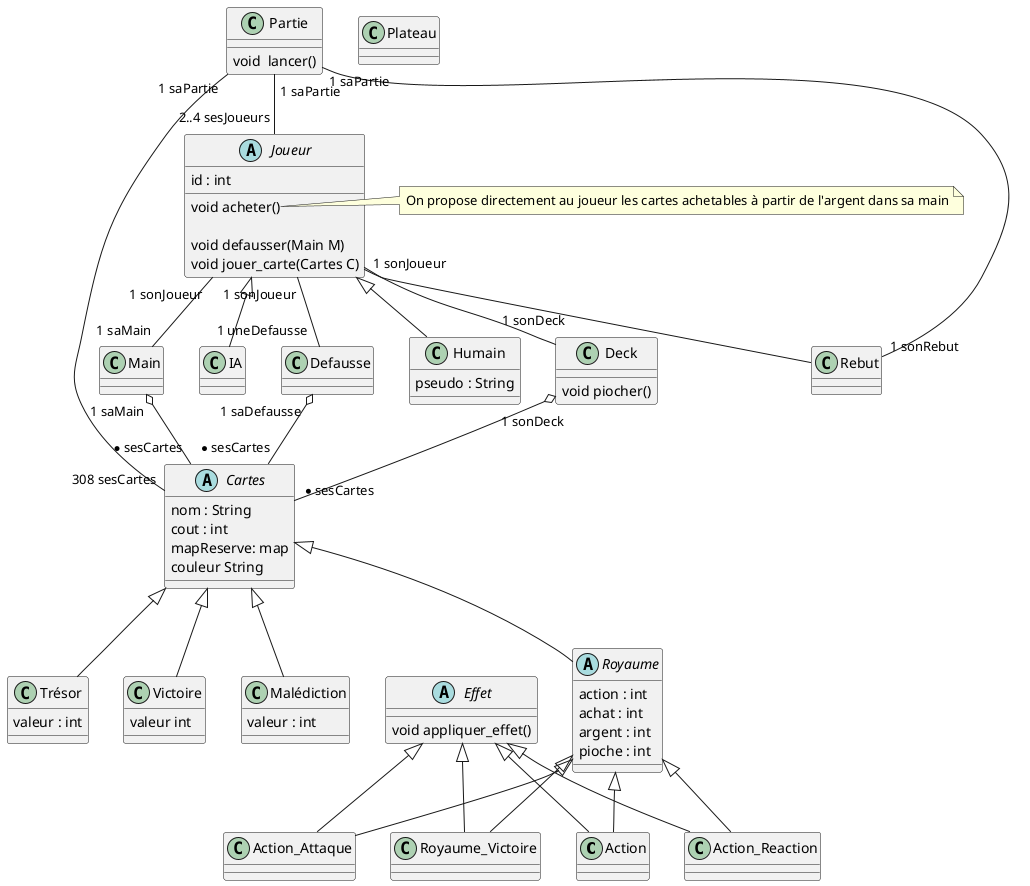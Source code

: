 @startuml Dominion 

Class Action 
Class Action_Reaction
Class Action_Attaque
abstract class Cartes {

    nom : String
    cout : int
    mapReserve: map
    couleur String

}
Class Defausse{
}
Class Deck{
     
    void piocher()
}
abstract class Effet{ 

    void appliquer_effet()
}
class IA
class Humain{

    pseudo : String 
    
}
abstract class Joueur {
    
    id : int
    void acheter()
    
    void defausser(Main M)
    void jouer_carte(Cartes C)

}
note right of Joueur::acheter 
    On propose directement au joueur les cartes achetables à partir de l'argent dans sa main
end note
Class Main 
Class Malédiction{ 

    valeur : int
    
}
Class Partie {

    void  lancer()

}
Class Plateau
Class Rebut 
abstract class  Royaume{

    action : int 
    achat : int 
    argent : int 
    pioche : int

}
Class Royaume_Victoire
Class Trésor {

    valeur : int
    
}
Class Victoire {

    valeur int
    
}




Cartes   <|-- Royaume
Cartes   <|-- Victoire
Cartes   <|-- Trésor
Cartes   <|-- Malédiction
Effet    <|-- Action
Effet    <|-- Action_Reaction
Effet    <|-- Action_Attaque
Effet    <|-- Royaume_Victoire
Deck      "1 sonDeck"    o--   "* sesCartes" Cartes 
Defausse  "1 saDefausse" o--   "* sesCartes" Cartes
Joueur   --   Rebut
Joueur   <|-- IA 
Joueur   <|-- Humain
Joueur   "1 sonJoueur"    --   "1 saMain" Main
Joueur   "1 sonJoueur"    --   "1 sonDeck" Deck
Joueur   "1 sonJoueur"    --   "1 uneDefausse" Defausse
Main     "1 saMain"      o--  "* sesCartes"  Cartes 
Partie   "1 saPartie"     --  "2..4 sesJoueurs" Joueur 
Partie   "1 saPartie"     --  "1 sonRebut" Rebut
Partie   "1 saPartie"     --  "308 sesCartes" Cartes
Royaume  <|-- Action
Royaume  <|-- Action_Reaction
Royaume  <|-- Action_Attaque
Royaume  <|-- Royaume_Victoire





@enduml
